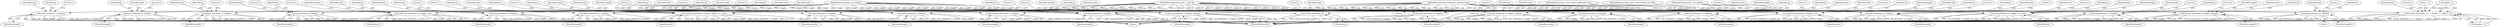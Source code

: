 digraph "1_tcpdump_1dcd10aceabbc03bf571ea32b892c522cbe923de_1@pointer" {
"1000102" [label="(MethodParameterIn,netdissect_options *ndo)"];
"1000114" [label="(Call,ip_print(ndo, p, length))"];
"1000121" [label="(Call,ip6_print(ndo, p, length))"];
"1000129" [label="(Call,arp_print(ndo, p, length, caplen))"];
"1000137" [label="(Call,decnet_print(ndo, p, length, caplen))"];
"1000153" [label="(Call,atalk_print(ndo, p, length))"];
"1000160" [label="(Call,aarp_print(ndo, p, length))"];
"1000171" [label="(Call,ipx_print(ndo, p, length))"];
"1000193" [label="(Call,isoclns_print(ndo, p + 1, length - 1, caplen - 1))"];
"1000210" [label="(Call,pppoe_print(ndo, p, length))"];
"1000217" [label="(Call,eap_print(ndo, p, length))"];
"1000224" [label="(Call,rrcp_print(ndo, p, length, src, dst))"];
"1000240" [label="(Call,ppp_print(ndo, p, length))"];
"1000247" [label="(Call,mpcp_print(ndo, p, length))"];
"1000254" [label="(Call,slow_print(ndo, p, length))"];
"1000262" [label="(Call,cfm_print(ndo, p, length))"];
"1000269" [label="(Call,lldp_print(ndo, p, length))"];
"1000276" [label="(Call,nsh_print(ndo, p, length))"];
"1000283" [label="(Call,loopback_print(ndo, p, length))"];
"1000291" [label="(Call,mpls_print(ndo, p, length))"];
"1000298" [label="(Call,tipc_print(ndo, p, length, caplen))"];
"1000306" [label="(Call,msnlb_print(ndo, p))"];
"1000313" [label="(Call,geonet_print(ndo, p, length, src))"];
"1000321" [label="(Call,calm_fast_print(ndo, p, length, src))"];
"1000329" [label="(Call,aoe_print(ndo, p, length))"];
"1000336" [label="(Call,medsa_print(ndo, p, length, caplen, src, dst))"];
"1000174" [label="(Identifier,length)"];
"1000172" [label="(Identifier,ndo)"];
"1000293" [label="(Identifier,p)"];
"1000317" [label="(Identifier,src)"];
"1000265" [label="(Identifier,length)"];
"1000339" [label="(Identifier,length)"];
"1000106" [label="(MethodParameterIn,u_int caplen)"];
"1000194" [label="(Identifier,ndo)"];
"1000126" [label="(Literal,1)"];
"1000257" [label="(Identifier,length)"];
"1000255" [label="(Identifier,ndo)"];
"1000322" [label="(Identifier,ndo)"];
"1000277" [label="(Identifier,ndo)"];
"1000307" [label="(Identifier,ndo)"];
"1000269" [label="(Call,lldp_print(ndo, p, length))"];
"1000108" [label="(MethodParameterIn,const struct lladdr_info *dst)"];
"1000123" [label="(Identifier,p)"];
"1000156" [label="(Identifier,length)"];
"1000353" [label="(MethodReturn,RET)"];
"1000286" [label="(Identifier,length)"];
"1000165" [label="(Literal,1)"];
"1000213" [label="(Identifier,length)"];
"1000259" [label="(Literal,1)"];
"1000252" [label="(Literal,1)"];
"1000107" [label="(MethodParameterIn,const struct lladdr_info *src)"];
"1000247" [label="(Call,mpcp_print(ndo, p, length))"];
"1000263" [label="(Identifier,ndo)"];
"1000224" [label="(Call,rrcp_print(ndo, p, length, src, dst))"];
"1000161" [label="(Identifier,ndo)"];
"1000217" [label="(Call,eap_print(ndo, p, length))"];
"1000304" [label="(Literal,1)"];
"1000117" [label="(Identifier,length)"];
"1000176" [label="(Literal,1)"];
"1000306" [label="(Call,msnlb_print(ndo, p))"];
"1000139" [label="(Identifier,p)"];
"1000267" [label="(Literal,1)"];
"1000220" [label="(Identifier,length)"];
"1000249" [label="(Identifier,p)"];
"1000341" [label="(Identifier,src)"];
"1000274" [label="(Literal,1)"];
"1000271" [label="(Identifier,p)"];
"1000124" [label="(Identifier,length)"];
"1000336" [label="(Call,medsa_print(ndo, p, length, caplen, src, dst))"];
"1000243" [label="(Identifier,length)"];
"1000296" [label="(Literal,1)"];
"1000158" [label="(Literal,1)"];
"1000313" [label="(Call,geonet_print(ndo, p, length, src))"];
"1000264" [label="(Identifier,p)"];
"1000212" [label="(Identifier,p)"];
"1000122" [label="(Identifier,ndo)"];
"1000281" [label="(Literal,1)"];
"1000279" [label="(Identifier,length)"];
"1000240" [label="(Call,ppp_print(ndo, p, length))"];
"1000143" [label="(Literal,1)"];
"1000285" [label="(Identifier,p)"];
"1000235" [label="(Block,)"];
"1000278" [label="(Identifier,p)"];
"1000171" [label="(Call,ipx_print(ndo, p, length))"];
"1000162" [label="(Identifier,p)"];
"1000104" [label="(MethodParameterIn,const u_char *p)"];
"1000231" [label="(Literal,1)"];
"1000140" [label="(Identifier,length)"];
"1000137" [label="(Call,decnet_print(ndo, p, length, caplen))"];
"1000116" [label="(Identifier,p)"];
"1000229" [label="(Identifier,dst)"];
"1000276" [label="(Call,nsh_print(ndo, p, length))"];
"1000272" [label="(Identifier,length)"];
"1000323" [label="(Identifier,p)"];
"1000344" [label="(Literal,1)"];
"1000292" [label="(Identifier,ndo)"];
"1000215" [label="(Literal,1)"];
"1000302" [label="(Identifier,caplen)"];
"1000315" [label="(Identifier,p)"];
"1000218" [label="(Identifier,ndo)"];
"1000210" [label="(Call,pppoe_print(ndo, p, length))"];
"1000338" [label="(Identifier,p)"];
"1000205" [label="(Literal,1)"];
"1000193" [label="(Call,isoclns_print(ndo, p + 1, length - 1, caplen - 1))"];
"1000319" [label="(Literal,1)"];
"1000332" [label="(Identifier,length)"];
"1000219" [label="(Identifier,p)"];
"1000327" [label="(Literal,1)"];
"1000222" [label="(Literal,1)"];
"1000138" [label="(Identifier,ndo)"];
"1000141" [label="(Identifier,caplen)"];
"1000155" [label="(Identifier,p)"];
"1000130" [label="(Identifier,ndo)"];
"1000195" [label="(Call,p + 1)"];
"1000329" [label="(Call,aoe_print(ndo, p, length))"];
"1000102" [label="(MethodParameterIn,netdissect_options *ndo)"];
"1000241" [label="(Identifier,ndo)"];
"1000316" [label="(Identifier,length)"];
"1000135" [label="(Literal,1)"];
"1000201" [label="(Call,caplen - 1)"];
"1000250" [label="(Identifier,length)"];
"1000105" [label="(MethodParameterIn,u_int length)"];
"1000133" [label="(Identifier,caplen)"];
"1000245" [label="(Literal,1)"];
"1000288" [label="(Literal,1)"];
"1000308" [label="(Identifier,p)"];
"1000299" [label="(Identifier,ndo)"];
"1000331" [label="(Identifier,p)"];
"1000330" [label="(Identifier,ndo)"];
"1000294" [label="(Identifier,length)"];
"1000270" [label="(Identifier,ndo)"];
"1000132" [label="(Identifier,length)"];
"1000131" [label="(Identifier,p)"];
"1000154" [label="(Identifier,ndo)"];
"1000225" [label="(Identifier,ndo)"];
"1000112" [label="(Block,)"];
"1000298" [label="(Call,tipc_print(ndo, p, length, caplen))"];
"1000198" [label="(Call,length - 1)"];
"1000325" [label="(Identifier,src)"];
"1000163" [label="(Identifier,length)"];
"1000334" [label="(Literal,1)"];
"1000115" [label="(Identifier,ndo)"];
"1000227" [label="(Identifier,length)"];
"1000291" [label="(Call,mpls_print(ndo, p, length))"];
"1000324" [label="(Identifier,length)"];
"1000211" [label="(Identifier,ndo)"];
"1000262" [label="(Call,cfm_print(ndo, p, length))"];
"1000256" [label="(Identifier,p)"];
"1000226" [label="(Identifier,p)"];
"1000314" [label="(Identifier,ndo)"];
"1000340" [label="(Identifier,caplen)"];
"1000310" [label="(Literal,1)"];
"1000254" [label="(Call,slow_print(ndo, p, length))"];
"1000283" [label="(Call,loopback_print(ndo, p, length))"];
"1000242" [label="(Identifier,p)"];
"1000284" [label="(Identifier,ndo)"];
"1000121" [label="(Call,ip6_print(ndo, p, length))"];
"1000301" [label="(Identifier,length)"];
"1000337" [label="(Identifier,ndo)"];
"1000153" [label="(Call,atalk_print(ndo, p, length))"];
"1000114" [label="(Call,ip_print(ndo, p, length))"];
"1000173" [label="(Identifier,p)"];
"1000300" [label="(Identifier,p)"];
"1000129" [label="(Call,arp_print(ndo, p, length, caplen))"];
"1000321" [label="(Call,calm_fast_print(ndo, p, length, src))"];
"1000119" [label="(Literal,1)"];
"1000248" [label="(Identifier,ndo)"];
"1000160" [label="(Call,aarp_print(ndo, p, length))"];
"1000342" [label="(Identifier,dst)"];
"1000228" [label="(Identifier,src)"];
"1000102" -> "1000101"  [label="AST: "];
"1000102" -> "1000353"  [label="DDG: ndo"];
"1000102" -> "1000114"  [label="DDG: ndo"];
"1000102" -> "1000121"  [label="DDG: ndo"];
"1000102" -> "1000129"  [label="DDG: ndo"];
"1000102" -> "1000137"  [label="DDG: ndo"];
"1000102" -> "1000153"  [label="DDG: ndo"];
"1000102" -> "1000160"  [label="DDG: ndo"];
"1000102" -> "1000171"  [label="DDG: ndo"];
"1000102" -> "1000193"  [label="DDG: ndo"];
"1000102" -> "1000210"  [label="DDG: ndo"];
"1000102" -> "1000217"  [label="DDG: ndo"];
"1000102" -> "1000224"  [label="DDG: ndo"];
"1000102" -> "1000240"  [label="DDG: ndo"];
"1000102" -> "1000247"  [label="DDG: ndo"];
"1000102" -> "1000254"  [label="DDG: ndo"];
"1000102" -> "1000262"  [label="DDG: ndo"];
"1000102" -> "1000269"  [label="DDG: ndo"];
"1000102" -> "1000276"  [label="DDG: ndo"];
"1000102" -> "1000283"  [label="DDG: ndo"];
"1000102" -> "1000291"  [label="DDG: ndo"];
"1000102" -> "1000298"  [label="DDG: ndo"];
"1000102" -> "1000306"  [label="DDG: ndo"];
"1000102" -> "1000313"  [label="DDG: ndo"];
"1000102" -> "1000321"  [label="DDG: ndo"];
"1000102" -> "1000329"  [label="DDG: ndo"];
"1000102" -> "1000336"  [label="DDG: ndo"];
"1000114" -> "1000112"  [label="AST: "];
"1000114" -> "1000117"  [label="CFG: "];
"1000115" -> "1000114"  [label="AST: "];
"1000116" -> "1000114"  [label="AST: "];
"1000117" -> "1000114"  [label="AST: "];
"1000119" -> "1000114"  [label="CFG: "];
"1000114" -> "1000353"  [label="DDG: length"];
"1000114" -> "1000353"  [label="DDG: ip_print(ndo, p, length)"];
"1000114" -> "1000353"  [label="DDG: ndo"];
"1000114" -> "1000353"  [label="DDG: p"];
"1000104" -> "1000114"  [label="DDG: p"];
"1000105" -> "1000114"  [label="DDG: length"];
"1000121" -> "1000112"  [label="AST: "];
"1000121" -> "1000124"  [label="CFG: "];
"1000122" -> "1000121"  [label="AST: "];
"1000123" -> "1000121"  [label="AST: "];
"1000124" -> "1000121"  [label="AST: "];
"1000126" -> "1000121"  [label="CFG: "];
"1000121" -> "1000353"  [label="DDG: p"];
"1000121" -> "1000353"  [label="DDG: ip6_print(ndo, p, length)"];
"1000121" -> "1000353"  [label="DDG: ndo"];
"1000121" -> "1000353"  [label="DDG: length"];
"1000104" -> "1000121"  [label="DDG: p"];
"1000105" -> "1000121"  [label="DDG: length"];
"1000129" -> "1000112"  [label="AST: "];
"1000129" -> "1000133"  [label="CFG: "];
"1000130" -> "1000129"  [label="AST: "];
"1000131" -> "1000129"  [label="AST: "];
"1000132" -> "1000129"  [label="AST: "];
"1000133" -> "1000129"  [label="AST: "];
"1000135" -> "1000129"  [label="CFG: "];
"1000129" -> "1000353"  [label="DDG: ndo"];
"1000129" -> "1000353"  [label="DDG: length"];
"1000129" -> "1000353"  [label="DDG: arp_print(ndo, p, length, caplen)"];
"1000129" -> "1000353"  [label="DDG: caplen"];
"1000129" -> "1000353"  [label="DDG: p"];
"1000104" -> "1000129"  [label="DDG: p"];
"1000105" -> "1000129"  [label="DDG: length"];
"1000106" -> "1000129"  [label="DDG: caplen"];
"1000137" -> "1000112"  [label="AST: "];
"1000137" -> "1000141"  [label="CFG: "];
"1000138" -> "1000137"  [label="AST: "];
"1000139" -> "1000137"  [label="AST: "];
"1000140" -> "1000137"  [label="AST: "];
"1000141" -> "1000137"  [label="AST: "];
"1000143" -> "1000137"  [label="CFG: "];
"1000137" -> "1000353"  [label="DDG: caplen"];
"1000137" -> "1000353"  [label="DDG: p"];
"1000137" -> "1000353"  [label="DDG: length"];
"1000137" -> "1000353"  [label="DDG: ndo"];
"1000137" -> "1000353"  [label="DDG: decnet_print(ndo, p, length, caplen)"];
"1000104" -> "1000137"  [label="DDG: p"];
"1000105" -> "1000137"  [label="DDG: length"];
"1000106" -> "1000137"  [label="DDG: caplen"];
"1000153" -> "1000112"  [label="AST: "];
"1000153" -> "1000156"  [label="CFG: "];
"1000154" -> "1000153"  [label="AST: "];
"1000155" -> "1000153"  [label="AST: "];
"1000156" -> "1000153"  [label="AST: "];
"1000158" -> "1000153"  [label="CFG: "];
"1000153" -> "1000353"  [label="DDG: p"];
"1000153" -> "1000353"  [label="DDG: atalk_print(ndo, p, length)"];
"1000153" -> "1000353"  [label="DDG: ndo"];
"1000153" -> "1000353"  [label="DDG: length"];
"1000104" -> "1000153"  [label="DDG: p"];
"1000105" -> "1000153"  [label="DDG: length"];
"1000160" -> "1000112"  [label="AST: "];
"1000160" -> "1000163"  [label="CFG: "];
"1000161" -> "1000160"  [label="AST: "];
"1000162" -> "1000160"  [label="AST: "];
"1000163" -> "1000160"  [label="AST: "];
"1000165" -> "1000160"  [label="CFG: "];
"1000160" -> "1000353"  [label="DDG: aarp_print(ndo, p, length)"];
"1000160" -> "1000353"  [label="DDG: length"];
"1000160" -> "1000353"  [label="DDG: p"];
"1000160" -> "1000353"  [label="DDG: ndo"];
"1000104" -> "1000160"  [label="DDG: p"];
"1000105" -> "1000160"  [label="DDG: length"];
"1000171" -> "1000112"  [label="AST: "];
"1000171" -> "1000174"  [label="CFG: "];
"1000172" -> "1000171"  [label="AST: "];
"1000173" -> "1000171"  [label="AST: "];
"1000174" -> "1000171"  [label="AST: "];
"1000176" -> "1000171"  [label="CFG: "];
"1000171" -> "1000353"  [label="DDG: ndo"];
"1000171" -> "1000353"  [label="DDG: p"];
"1000171" -> "1000353"  [label="DDG: ipx_print(ndo, p, length)"];
"1000171" -> "1000353"  [label="DDG: length"];
"1000104" -> "1000171"  [label="DDG: p"];
"1000105" -> "1000171"  [label="DDG: length"];
"1000193" -> "1000112"  [label="AST: "];
"1000193" -> "1000201"  [label="CFG: "];
"1000194" -> "1000193"  [label="AST: "];
"1000195" -> "1000193"  [label="AST: "];
"1000198" -> "1000193"  [label="AST: "];
"1000201" -> "1000193"  [label="AST: "];
"1000205" -> "1000193"  [label="CFG: "];
"1000193" -> "1000353"  [label="DDG: ndo"];
"1000193" -> "1000353"  [label="DDG: caplen - 1"];
"1000193" -> "1000353"  [label="DDG: p + 1"];
"1000193" -> "1000353"  [label="DDG: isoclns_print(ndo, p + 1, length - 1, caplen - 1)"];
"1000193" -> "1000353"  [label="DDG: length - 1"];
"1000104" -> "1000193"  [label="DDG: p"];
"1000198" -> "1000193"  [label="DDG: length"];
"1000198" -> "1000193"  [label="DDG: 1"];
"1000201" -> "1000193"  [label="DDG: caplen"];
"1000201" -> "1000193"  [label="DDG: 1"];
"1000210" -> "1000112"  [label="AST: "];
"1000210" -> "1000213"  [label="CFG: "];
"1000211" -> "1000210"  [label="AST: "];
"1000212" -> "1000210"  [label="AST: "];
"1000213" -> "1000210"  [label="AST: "];
"1000215" -> "1000210"  [label="CFG: "];
"1000210" -> "1000353"  [label="DDG: pppoe_print(ndo, p, length)"];
"1000210" -> "1000353"  [label="DDG: p"];
"1000210" -> "1000353"  [label="DDG: length"];
"1000210" -> "1000353"  [label="DDG: ndo"];
"1000104" -> "1000210"  [label="DDG: p"];
"1000105" -> "1000210"  [label="DDG: length"];
"1000217" -> "1000112"  [label="AST: "];
"1000217" -> "1000220"  [label="CFG: "];
"1000218" -> "1000217"  [label="AST: "];
"1000219" -> "1000217"  [label="AST: "];
"1000220" -> "1000217"  [label="AST: "];
"1000222" -> "1000217"  [label="CFG: "];
"1000217" -> "1000353"  [label="DDG: p"];
"1000217" -> "1000353"  [label="DDG: eap_print(ndo, p, length)"];
"1000217" -> "1000353"  [label="DDG: ndo"];
"1000217" -> "1000353"  [label="DDG: length"];
"1000104" -> "1000217"  [label="DDG: p"];
"1000105" -> "1000217"  [label="DDG: length"];
"1000224" -> "1000112"  [label="AST: "];
"1000224" -> "1000229"  [label="CFG: "];
"1000225" -> "1000224"  [label="AST: "];
"1000226" -> "1000224"  [label="AST: "];
"1000227" -> "1000224"  [label="AST: "];
"1000228" -> "1000224"  [label="AST: "];
"1000229" -> "1000224"  [label="AST: "];
"1000231" -> "1000224"  [label="CFG: "];
"1000224" -> "1000353"  [label="DDG: ndo"];
"1000224" -> "1000353"  [label="DDG: length"];
"1000224" -> "1000353"  [label="DDG: p"];
"1000224" -> "1000353"  [label="DDG: src"];
"1000224" -> "1000353"  [label="DDG: dst"];
"1000224" -> "1000353"  [label="DDG: rrcp_print(ndo, p, length, src, dst)"];
"1000104" -> "1000224"  [label="DDG: p"];
"1000105" -> "1000224"  [label="DDG: length"];
"1000107" -> "1000224"  [label="DDG: src"];
"1000108" -> "1000224"  [label="DDG: dst"];
"1000240" -> "1000235"  [label="AST: "];
"1000240" -> "1000243"  [label="CFG: "];
"1000241" -> "1000240"  [label="AST: "];
"1000242" -> "1000240"  [label="AST: "];
"1000243" -> "1000240"  [label="AST: "];
"1000245" -> "1000240"  [label="CFG: "];
"1000240" -> "1000353"  [label="DDG: ppp_print(ndo, p, length)"];
"1000240" -> "1000353"  [label="DDG: p"];
"1000240" -> "1000353"  [label="DDG: ndo"];
"1000240" -> "1000353"  [label="DDG: length"];
"1000104" -> "1000240"  [label="DDG: p"];
"1000105" -> "1000240"  [label="DDG: length"];
"1000247" -> "1000112"  [label="AST: "];
"1000247" -> "1000250"  [label="CFG: "];
"1000248" -> "1000247"  [label="AST: "];
"1000249" -> "1000247"  [label="AST: "];
"1000250" -> "1000247"  [label="AST: "];
"1000252" -> "1000247"  [label="CFG: "];
"1000247" -> "1000353"  [label="DDG: ndo"];
"1000247" -> "1000353"  [label="DDG: length"];
"1000247" -> "1000353"  [label="DDG: mpcp_print(ndo, p, length)"];
"1000247" -> "1000353"  [label="DDG: p"];
"1000104" -> "1000247"  [label="DDG: p"];
"1000105" -> "1000247"  [label="DDG: length"];
"1000254" -> "1000112"  [label="AST: "];
"1000254" -> "1000257"  [label="CFG: "];
"1000255" -> "1000254"  [label="AST: "];
"1000256" -> "1000254"  [label="AST: "];
"1000257" -> "1000254"  [label="AST: "];
"1000259" -> "1000254"  [label="CFG: "];
"1000254" -> "1000353"  [label="DDG: p"];
"1000254" -> "1000353"  [label="DDG: ndo"];
"1000254" -> "1000353"  [label="DDG: slow_print(ndo, p, length)"];
"1000254" -> "1000353"  [label="DDG: length"];
"1000104" -> "1000254"  [label="DDG: p"];
"1000105" -> "1000254"  [label="DDG: length"];
"1000262" -> "1000112"  [label="AST: "];
"1000262" -> "1000265"  [label="CFG: "];
"1000263" -> "1000262"  [label="AST: "];
"1000264" -> "1000262"  [label="AST: "];
"1000265" -> "1000262"  [label="AST: "];
"1000267" -> "1000262"  [label="CFG: "];
"1000262" -> "1000353"  [label="DDG: length"];
"1000262" -> "1000353"  [label="DDG: ndo"];
"1000262" -> "1000353"  [label="DDG: p"];
"1000262" -> "1000353"  [label="DDG: cfm_print(ndo, p, length)"];
"1000104" -> "1000262"  [label="DDG: p"];
"1000105" -> "1000262"  [label="DDG: length"];
"1000269" -> "1000112"  [label="AST: "];
"1000269" -> "1000272"  [label="CFG: "];
"1000270" -> "1000269"  [label="AST: "];
"1000271" -> "1000269"  [label="AST: "];
"1000272" -> "1000269"  [label="AST: "];
"1000274" -> "1000269"  [label="CFG: "];
"1000269" -> "1000353"  [label="DDG: lldp_print(ndo, p, length)"];
"1000269" -> "1000353"  [label="DDG: ndo"];
"1000269" -> "1000353"  [label="DDG: length"];
"1000269" -> "1000353"  [label="DDG: p"];
"1000104" -> "1000269"  [label="DDG: p"];
"1000105" -> "1000269"  [label="DDG: length"];
"1000276" -> "1000112"  [label="AST: "];
"1000276" -> "1000279"  [label="CFG: "];
"1000277" -> "1000276"  [label="AST: "];
"1000278" -> "1000276"  [label="AST: "];
"1000279" -> "1000276"  [label="AST: "];
"1000281" -> "1000276"  [label="CFG: "];
"1000276" -> "1000353"  [label="DDG: p"];
"1000276" -> "1000353"  [label="DDG: nsh_print(ndo, p, length)"];
"1000276" -> "1000353"  [label="DDG: ndo"];
"1000276" -> "1000353"  [label="DDG: length"];
"1000104" -> "1000276"  [label="DDG: p"];
"1000105" -> "1000276"  [label="DDG: length"];
"1000283" -> "1000112"  [label="AST: "];
"1000283" -> "1000286"  [label="CFG: "];
"1000284" -> "1000283"  [label="AST: "];
"1000285" -> "1000283"  [label="AST: "];
"1000286" -> "1000283"  [label="AST: "];
"1000288" -> "1000283"  [label="CFG: "];
"1000283" -> "1000353"  [label="DDG: length"];
"1000283" -> "1000353"  [label="DDG: p"];
"1000283" -> "1000353"  [label="DDG: ndo"];
"1000283" -> "1000353"  [label="DDG: loopback_print(ndo, p, length)"];
"1000104" -> "1000283"  [label="DDG: p"];
"1000105" -> "1000283"  [label="DDG: length"];
"1000291" -> "1000112"  [label="AST: "];
"1000291" -> "1000294"  [label="CFG: "];
"1000292" -> "1000291"  [label="AST: "];
"1000293" -> "1000291"  [label="AST: "];
"1000294" -> "1000291"  [label="AST: "];
"1000296" -> "1000291"  [label="CFG: "];
"1000291" -> "1000353"  [label="DDG: p"];
"1000291" -> "1000353"  [label="DDG: mpls_print(ndo, p, length)"];
"1000291" -> "1000353"  [label="DDG: ndo"];
"1000291" -> "1000353"  [label="DDG: length"];
"1000104" -> "1000291"  [label="DDG: p"];
"1000105" -> "1000291"  [label="DDG: length"];
"1000298" -> "1000112"  [label="AST: "];
"1000298" -> "1000302"  [label="CFG: "];
"1000299" -> "1000298"  [label="AST: "];
"1000300" -> "1000298"  [label="AST: "];
"1000301" -> "1000298"  [label="AST: "];
"1000302" -> "1000298"  [label="AST: "];
"1000304" -> "1000298"  [label="CFG: "];
"1000298" -> "1000353"  [label="DDG: tipc_print(ndo, p, length, caplen)"];
"1000298" -> "1000353"  [label="DDG: ndo"];
"1000298" -> "1000353"  [label="DDG: length"];
"1000298" -> "1000353"  [label="DDG: caplen"];
"1000298" -> "1000353"  [label="DDG: p"];
"1000104" -> "1000298"  [label="DDG: p"];
"1000105" -> "1000298"  [label="DDG: length"];
"1000106" -> "1000298"  [label="DDG: caplen"];
"1000306" -> "1000112"  [label="AST: "];
"1000306" -> "1000308"  [label="CFG: "];
"1000307" -> "1000306"  [label="AST: "];
"1000308" -> "1000306"  [label="AST: "];
"1000310" -> "1000306"  [label="CFG: "];
"1000306" -> "1000353"  [label="DDG: ndo"];
"1000306" -> "1000353"  [label="DDG: msnlb_print(ndo, p)"];
"1000306" -> "1000353"  [label="DDG: p"];
"1000104" -> "1000306"  [label="DDG: p"];
"1000313" -> "1000112"  [label="AST: "];
"1000313" -> "1000317"  [label="CFG: "];
"1000314" -> "1000313"  [label="AST: "];
"1000315" -> "1000313"  [label="AST: "];
"1000316" -> "1000313"  [label="AST: "];
"1000317" -> "1000313"  [label="AST: "];
"1000319" -> "1000313"  [label="CFG: "];
"1000313" -> "1000353"  [label="DDG: p"];
"1000313" -> "1000353"  [label="DDG: length"];
"1000313" -> "1000353"  [label="DDG: geonet_print(ndo, p, length, src)"];
"1000313" -> "1000353"  [label="DDG: ndo"];
"1000313" -> "1000353"  [label="DDG: src"];
"1000104" -> "1000313"  [label="DDG: p"];
"1000105" -> "1000313"  [label="DDG: length"];
"1000107" -> "1000313"  [label="DDG: src"];
"1000321" -> "1000112"  [label="AST: "];
"1000321" -> "1000325"  [label="CFG: "];
"1000322" -> "1000321"  [label="AST: "];
"1000323" -> "1000321"  [label="AST: "];
"1000324" -> "1000321"  [label="AST: "];
"1000325" -> "1000321"  [label="AST: "];
"1000327" -> "1000321"  [label="CFG: "];
"1000321" -> "1000353"  [label="DDG: length"];
"1000321" -> "1000353"  [label="DDG: ndo"];
"1000321" -> "1000353"  [label="DDG: src"];
"1000321" -> "1000353"  [label="DDG: p"];
"1000321" -> "1000353"  [label="DDG: calm_fast_print(ndo, p, length, src)"];
"1000104" -> "1000321"  [label="DDG: p"];
"1000105" -> "1000321"  [label="DDG: length"];
"1000107" -> "1000321"  [label="DDG: src"];
"1000329" -> "1000112"  [label="AST: "];
"1000329" -> "1000332"  [label="CFG: "];
"1000330" -> "1000329"  [label="AST: "];
"1000331" -> "1000329"  [label="AST: "];
"1000332" -> "1000329"  [label="AST: "];
"1000334" -> "1000329"  [label="CFG: "];
"1000329" -> "1000353"  [label="DDG: p"];
"1000329" -> "1000353"  [label="DDG: length"];
"1000329" -> "1000353"  [label="DDG: aoe_print(ndo, p, length)"];
"1000329" -> "1000353"  [label="DDG: ndo"];
"1000104" -> "1000329"  [label="DDG: p"];
"1000105" -> "1000329"  [label="DDG: length"];
"1000336" -> "1000112"  [label="AST: "];
"1000336" -> "1000342"  [label="CFG: "];
"1000337" -> "1000336"  [label="AST: "];
"1000338" -> "1000336"  [label="AST: "];
"1000339" -> "1000336"  [label="AST: "];
"1000340" -> "1000336"  [label="AST: "];
"1000341" -> "1000336"  [label="AST: "];
"1000342" -> "1000336"  [label="AST: "];
"1000344" -> "1000336"  [label="CFG: "];
"1000336" -> "1000353"  [label="DDG: length"];
"1000336" -> "1000353"  [label="DDG: medsa_print(ndo, p, length, caplen, src, dst)"];
"1000336" -> "1000353"  [label="DDG: p"];
"1000336" -> "1000353"  [label="DDG: dst"];
"1000336" -> "1000353"  [label="DDG: caplen"];
"1000336" -> "1000353"  [label="DDG: src"];
"1000336" -> "1000353"  [label="DDG: ndo"];
"1000104" -> "1000336"  [label="DDG: p"];
"1000105" -> "1000336"  [label="DDG: length"];
"1000106" -> "1000336"  [label="DDG: caplen"];
"1000107" -> "1000336"  [label="DDG: src"];
"1000108" -> "1000336"  [label="DDG: dst"];
}

